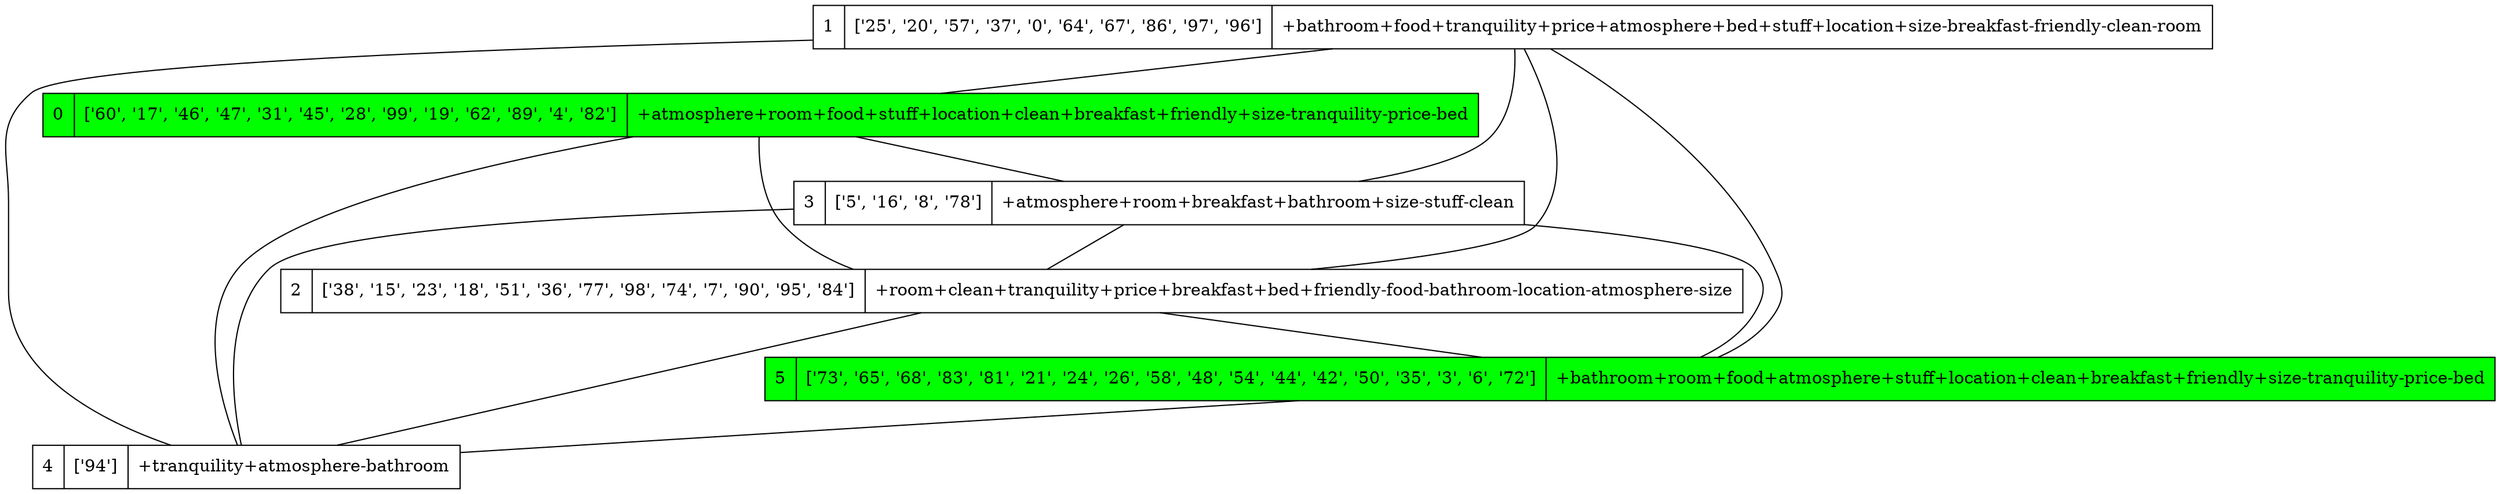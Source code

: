 strict digraph G {
1 [shape=record, label="1 | ['25', '20', '57', '37', '0', '64', '67', '86', '97', '96'] | +bathroom+food+tranquility+price+atmosphere+bed+stuff+location+size-breakfast-friendly-clean-room"];
0 [shape=record, label="0 | ['60', '17', '46', '47', '31', '45', '28', '99', '19', '62', '89', '4', '82'] | +atmosphere+room+food+stuff+location+clean+breakfast+friendly+size-tranquility-price-bed", style=filled, fillcolor=green];
3 [shape=record, label="3 | ['5', '16', '8', '78'] | +atmosphere+room+breakfast+bathroom+size-stuff-clean"];
2 [shape=record, label="2 | ['38', '15', '23', '18', '51', '36', '77', '98', '74', '7', '90', '95', '84'] | +room+clean+tranquility+price+breakfast+bed+friendly-food-bathroom-location-atmosphere-size"];
5 [shape=record, label="5 | ['73', '65', '68', '83', '81', '21', '24', '26', '58', '48', '54', '44', '42', '50', '35', '3', '6', '72'] | +bathroom+room+food+atmosphere+stuff+location+clean+breakfast+friendly+size-tranquility-price-bed", style=filled, fillcolor=green];
4 [shape=record, label="4 | ['94'] | +tranquility+atmosphere-bathroom"];
1 -> 0  [dir=none];
1 -> 3  [dir=none];
1 -> 2  [dir=none];
1 -> 5  [dir=none];
1 -> 4  [dir=none];
0 -> 3  [dir=none];
0 -> 2  [dir=none];
0 -> 4  [dir=none];
3 -> 2  [dir=none];
3 -> 5  [dir=none];
3 -> 4  [dir=none];
2 -> 5  [dir=none];
2 -> 4  [dir=none];
5 -> 4  [dir=none];
}
